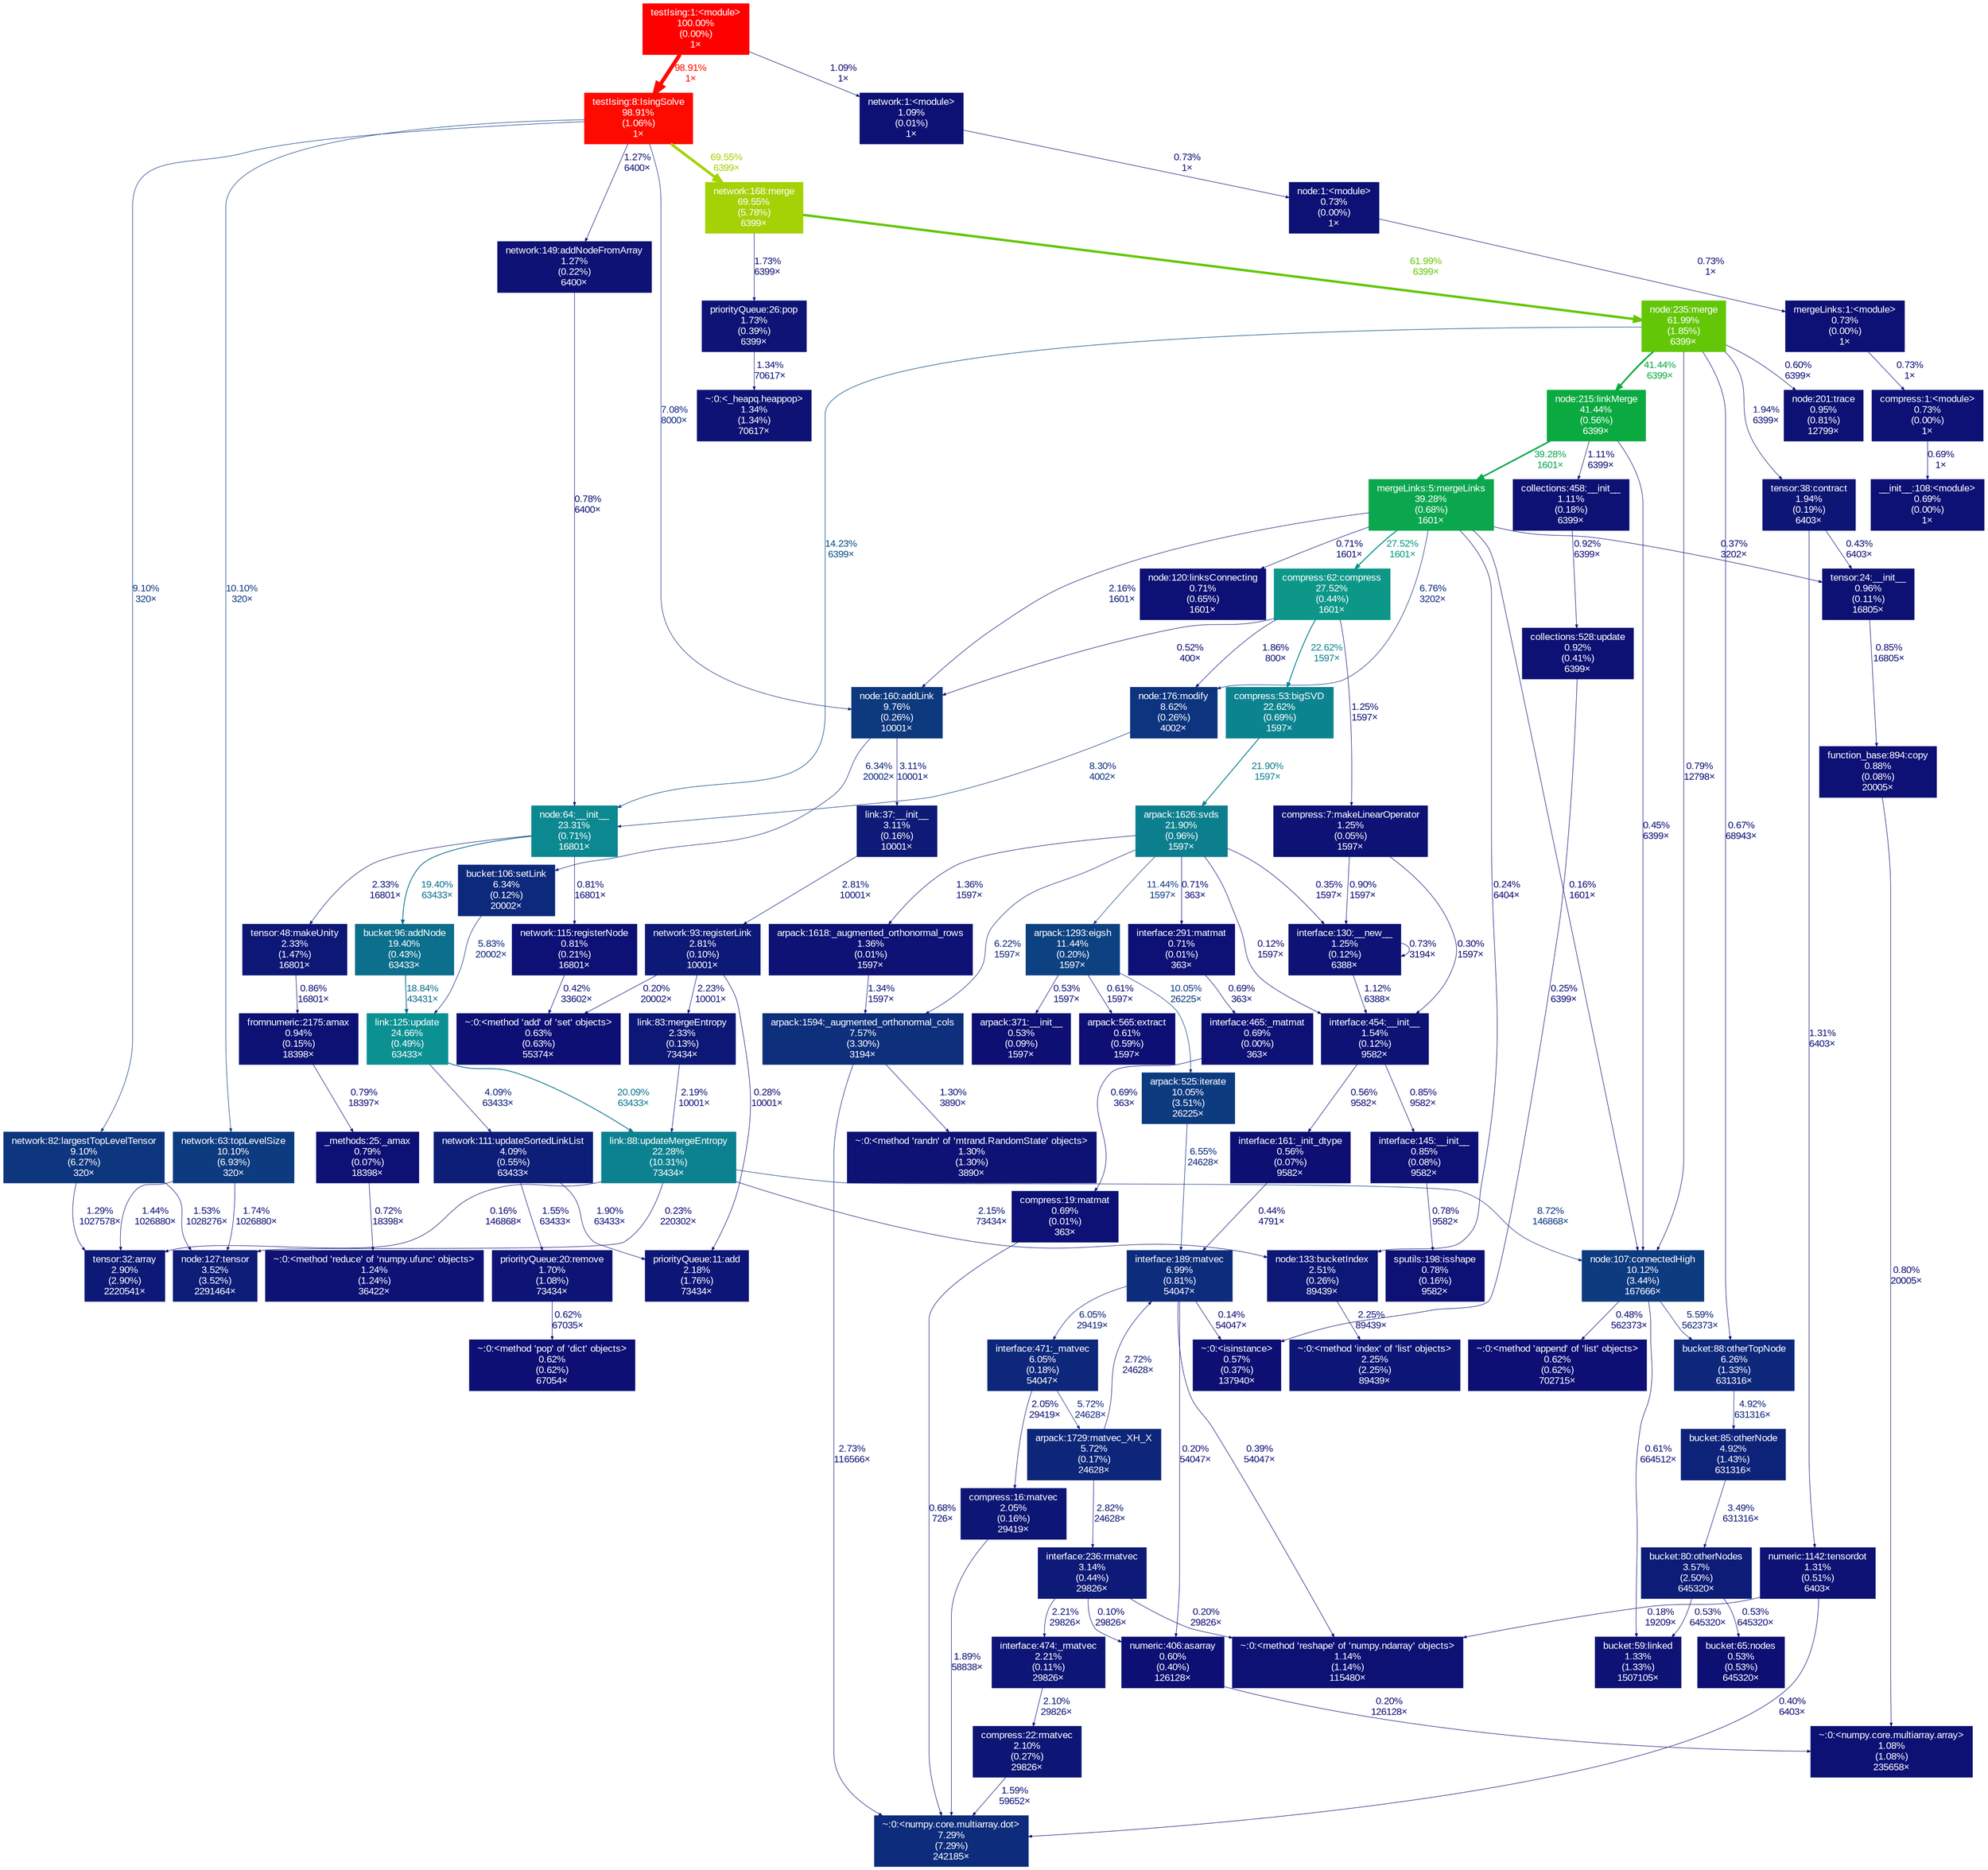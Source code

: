 digraph {
	graph [fontname=Arial, nodesep=0.125, ranksep=0.25];
	node [fontcolor=white, fontname=Arial, height=0, shape=box, style=filled, width=0];
	edge [fontname=Arial];
	7 [color="#fd0b00", fontcolor="#ffffff", fontsize="10.00", label="testIsing:8:IsingSolve\n98.91%\n(1.06%)\n1×", tooltip="testIsing.py"];
	7 -> 19 [arrowsize="0.83", color="#a5d207", fontcolor="#a5d207", fontsize="10.00", label="69.55%\n6399×", labeldistance="2.78", penwidth="2.78"];
	7 -> 112 [arrowsize="0.35", color="#0d367e", fontcolor="#0d367e", fontsize="10.00", label="9.10%\n320×", labeldistance="0.50", penwidth="0.50"];
	7 -> 296 [arrowsize="0.35", color="#0d2c7c", fontcolor="#0d2c7c", fontsize="10.00", label="7.08%\n8000×", labeldistance="0.50", penwidth="0.50"];
	7 -> 347 [arrowsize="0.35", color="#0d1274", fontcolor="#0d1274", fontsize="10.00", label="1.27%\n6400×", labeldistance="0.50", penwidth="0.50"];
	7 -> 604 [arrowsize="0.35", color="#0d3b80", fontcolor="#0d3b80", fontsize="10.00", label="10.10%\n320×", labeldistance="0.50", penwidth="0.50"];
	19 [color="#a5d207", fontcolor="#ffffff", fontsize="10.00", label="network:168:merge\n69.55%\n(5.78%)\n6399×", tooltip="../TensorNetwork/network.py"];
	19 -> 181 [arrowsize="0.79", color="#63c708", fontcolor="#63c708", fontsize="10.00", label="61.99%\n6399×", labeldistance="2.48", penwidth="2.48"];
	19 -> 1022 [arrowsize="0.35", color="#0d1475", fontcolor="#0d1475", fontsize="10.00", label="1.73%\n6399×", labeldistance="0.50", penwidth="0.50"];
	49 [color="#0d1174", fontcolor="#ffffff", fontsize="10.00", label="fromnumeric:2175:amax\n0.94%\n(0.15%)\n18398×", tooltip="/usr/local/lib/python2.7/site-packages/numpy/core/fromnumeric.py"];
	49 -> 472 [arrowsize="0.35", color="#0d1074", fontcolor="#0d1074", fontsize="10.00", label="0.79%\n18397×", labeldistance="0.50", penwidth="0.50"];
	101 [color="#0c7f8f", fontcolor="#ffffff", fontsize="10.00", label="arpack:1626:svds\n21.90%\n(0.96%)\n1597×", tooltip="/usr/local/lib/python2.7/site-packages/scipy/sparse/linalg/eigen/arpack/arpack.py"];
	101 -> 184 [arrowsize="0.35", color="#0d0d73", fontcolor="#0d0d73", fontsize="10.00", label="0.12%\n1597×", labeldistance="0.50", penwidth="0.50"];
	101 -> 186 [arrowsize="0.35", color="#0d0e73", fontcolor="#0d0e73", fontsize="10.00", label="0.35%\n1597×", labeldistance="0.50", penwidth="0.50"];
	101 -> 330 [arrowsize="0.35", color="#0d4282", fontcolor="#0d4282", fontsize="10.00", label="11.44%\n1597×", labeldistance="0.50", penwidth="0.50"];
	101 -> 372 [arrowsize="0.35", color="#0d287b", fontcolor="#0d287b", fontsize="10.00", label="6.22%\n1597×", labeldistance="0.50", penwidth="0.50"];
	101 -> 483 [arrowsize="0.35", color="#0d1074", fontcolor="#0d1074", fontsize="10.00", label="0.71%\n363×", labeldistance="0.50", penwidth="0.50"];
	101 -> 784 [arrowsize="0.35", color="#0d1274", fontcolor="#0d1274", fontsize="10.00", label="1.36%\n1597×", labeldistance="0.50", penwidth="0.50"];
	111 [color="#0ba74e", fontcolor="#ffffff", fontsize="10.00", label="mergeLinks:5:mergeLinks\n39.28%\n(0.68%)\n1601×", tooltip="../TensorNetwork/mergeLinks.py"];
	111 -> 180 [arrowsize="0.35", color="#0d0d73", fontcolor="#0d0d73", fontsize="10.00", label="0.16%\n1601×", labeldistance="0.50", penwidth="0.50"];
	111 -> 224 [arrowsize="0.35", color="#0d2b7b", fontcolor="#0d2b7b", fontsize="10.00", label="6.76%\n3202×", labeldistance="0.50", penwidth="0.50"];
	111 -> 225 [arrowsize="0.52", color="#0c9789", fontcolor="#0c9789", fontsize="10.00", label="27.52%\n1601×", labeldistance="1.10", penwidth="1.10"];
	111 -> 296 [arrowsize="0.35", color="#0d1676", fontcolor="#0d1676", fontsize="10.00", label="2.16%\n1601×", labeldistance="0.50", penwidth="0.50"];
	111 -> 345 [arrowsize="0.35", color="#0d0e73", fontcolor="#0d0e73", fontsize="10.00", label="0.37%\n3202×", labeldistance="0.50", penwidth="0.50"];
	111 -> 598 [arrowsize="0.35", color="#0d1074", fontcolor="#0d1074", fontsize="10.00", label="0.71%\n1601×", labeldistance="0.50", penwidth="0.50"];
	111 -> 715 [arrowsize="0.35", color="#0d0e73", fontcolor="#0d0e73", fontsize="10.00", label="0.24%\n6404×", labeldistance="0.50", penwidth="0.50"];
	112 [color="#0d367e", fontcolor="#ffffff", fontsize="10.00", label="network:82:largestTopLevelTensor\n9.10%\n(6.27%)\n320×", tooltip="../TensorNetwork/network.py"];
	112 -> 801 [arrowsize="0.35", color="#0d1274", fontcolor="#0d1274", fontsize="10.00", label="1.29%\n1027578×", labeldistance="0.50", penwidth="0.50"];
	112 -> 958 [arrowsize="0.35", color="#0d1375", fontcolor="#0d1375", fontsize="10.00", label="1.53%\n1028276×", labeldistance="0.50", penwidth="0.50"];
	113 [color="#0c8190", fontcolor="#ffffff", fontsize="10.00", label="link:88:updateMergeEntropy\n22.28%\n(10.31%)\n73434×", tooltip="../TensorNetwork/link.py"];
	113 -> 180 [arrowsize="0.35", color="#0d347e", fontcolor="#0d347e", fontsize="10.00", label="8.72%\n146868×", labeldistance="0.50", penwidth="0.50"];
	113 -> 715 [arrowsize="0.35", color="#0d1675", fontcolor="#0d1675", fontsize="10.00", label="2.15%\n73434×", labeldistance="0.50", penwidth="0.50"];
	113 -> 801 [arrowsize="0.35", color="#0d0d73", fontcolor="#0d0d73", fontsize="10.00", label="0.16%\n146868×", labeldistance="0.50", penwidth="0.50"];
	113 -> 958 [arrowsize="0.35", color="#0d0e73", fontcolor="#0d0e73", fontsize="10.00", label="0.23%\n220302×", labeldistance="0.50", penwidth="0.50"];
	117 [color="#0d297b", fontcolor="#ffffff", fontsize="10.00", label="bucket:106:setLink\n6.34%\n(0.12%)\n20002×", tooltip="../TensorNetwork/bucket.py"];
	117 -> 263 [arrowsize="0.35", color="#0d267a", fontcolor="#0d267a", fontsize="10.00", label="5.83%\n20002×", labeldistance="0.50", penwidth="0.50"];
	127 [color="#0d1074", fontcolor="#ffffff", fontsize="10.00", label="__init__:108:<module>\n0.69%\n(0.00%)\n1×", tooltip="/usr/local/lib/python2.7/site-packages/scipy/sparse/linalg/__init__.py"];
	136 [color="#0c6f8c", fontcolor="#ffffff", fontsize="10.00", label="bucket:96:addNode\n19.40%\n(0.43%)\n63433×", tooltip="../TensorNetwork/bucket.py"];
	136 -> 263 [arrowsize="0.43", color="#0c6c8b", fontcolor="#0c6c8b", fontsize="10.00", label="18.84%\n43431×", labeldistance="0.75", penwidth="0.75"];
	137 [color="#0c8891", fontcolor="#ffffff", fontsize="10.00", label="node:64:__init__\n23.31%\n(0.71%)\n16801×", tooltip="../TensorNetwork/node.py"];
	137 -> 136 [arrowsize="0.44", color="#0c6f8c", fontcolor="#0c6f8c", fontsize="10.00", label="19.40%\n63433×", labeldistance="0.78", penwidth="0.78"];
	137 -> 462 [arrowsize="0.35", color="#0d1776", fontcolor="#0d1776", fontsize="10.00", label="2.33%\n16801×", labeldistance="0.50", penwidth="0.50"];
	137 -> 701 [arrowsize="0.35", color="#0d1074", fontcolor="#0d1074", fontsize="10.00", label="0.81%\n16801×", labeldistance="0.50", penwidth="0.50"];
	142 [color="#0d1174", fontcolor="#ffffff", fontsize="10.00", label="network:1:<module>\n1.09%\n(0.01%)\n1×", tooltip="../TensorNetwork/network.py"];
	142 -> 638 [arrowsize="0.35", color="#0d1074", fontcolor="#0d1074", fontsize="10.00", label="0.73%\n1×", labeldistance="0.50", penwidth="0.50"];
	143 [color="#ff0000", fontcolor="#ffffff", fontsize="10.00", label="testIsing:1:<module>\n100.00%\n(0.00%)\n1×", tooltip="testIsing.py"];
	143 -> 7 [arrowsize="0.99", color="#fd0b00", fontcolor="#fd0b00", fontsize="10.00", label="98.91%\n1×", labeldistance="3.96", penwidth="3.96"];
	143 -> 142 [arrowsize="0.35", color="#0d1174", fontcolor="#0d1174", fontsize="10.00", label="1.09%\n1×", labeldistance="0.50", penwidth="0.50"];
	161 [color="#0d2279", fontcolor="#ffffff", fontsize="10.00", label="bucket:85:otherNode\n4.92%\n(1.43%)\n631316×", tooltip="../TensorNetwork/bucket.py"];
	161 -> 211 [arrowsize="0.35", color="#0d1c77", fontcolor="#0d1c77", fontsize="10.00", label="3.49%\n631316×", labeldistance="0.50", penwidth="0.50"];
	162 [color="#0d287b", fontcolor="#ffffff", fontsize="10.00", label="bucket:88:otherTopNode\n6.26%\n(1.33%)\n631316×", tooltip="../TensorNetwork/bucket.py"];
	162 -> 161 [arrowsize="0.35", color="#0d2279", fontcolor="#0d2279", fontsize="10.00", label="4.92%\n631316×", labeldistance="0.50", penwidth="0.50"];
	166 [color="#0d1074", fontcolor="#ffffff", fontsize="10.00", label="compress:19:matmat\n0.69%\n(0.01%)\n363×", tooltip="../TensorNetwork/compress.py"];
	166 -> 646 [arrowsize="0.35", color="#0d1074", fontcolor="#0d1074", fontsize="10.00", label="0.68%\n726×", labeldistance="0.50", penwidth="0.50"];
	167 [color="#0d1074", fontcolor="#ffffff", fontsize="10.00", label="interface:465:_matmat\n0.69%\n(0.00%)\n363×", tooltip="/usr/local/lib/python2.7/site-packages/scipy/sparse/linalg/interface.py"];
	167 -> 166 [arrowsize="0.35", color="#0d1074", fontcolor="#0d1074", fontsize="10.00", label="0.69%\n363×", labeldistance="0.50", penwidth="0.50"];
	176 [color="#0d0f73", fontcolor="#ffffff", fontsize="10.00", label="~:0:<isinstance>\n0.57%\n(0.37%)\n137940×", tooltip="~"];
	180 [color="#0d3b80", fontcolor="#ffffff", fontsize="10.00", label="node:107:connectedHigh\n10.12%\n(3.44%)\n167666×", tooltip="../TensorNetwork/node.py"];
	180 -> 162 [arrowsize="0.35", color="#0d257a", fontcolor="#0d257a", fontsize="10.00", label="5.59%\n562373×", labeldistance="0.50", penwidth="0.50"];
	180 -> 401 [arrowsize="0.35", color="#0d0f74", fontcolor="#0d0f74", fontsize="10.00", label="0.61%\n664512×", labeldistance="0.50", penwidth="0.50"];
	180 -> 775 [arrowsize="0.35", color="#0d0f73", fontcolor="#0d0f73", fontsize="10.00", label="0.48%\n562373×", labeldistance="0.50", penwidth="0.50"];
	181 [color="#63c708", fontcolor="#ffffff", fontsize="10.00", label="node:235:merge\n61.99%\n(1.85%)\n6399×", tooltip="../TensorNetwork/node.py"];
	181 -> 137 [arrowsize="0.38", color="#0c5185", fontcolor="#0c5185", fontsize="10.00", label="14.23%\n6399×", labeldistance="0.57", penwidth="0.57"];
	181 -> 162 [arrowsize="0.35", color="#0d0f74", fontcolor="#0d0f74", fontsize="10.00", label="0.67%\n68943×", labeldistance="0.50", penwidth="0.50"];
	181 -> 180 [arrowsize="0.35", color="#0d1074", fontcolor="#0d1074", fontsize="10.00", label="0.79%\n12798×", labeldistance="0.50", penwidth="0.50"];
	181 -> 346 [arrowsize="0.35", color="#0d1575", fontcolor="#0d1575", fontsize="10.00", label="1.94%\n6399×", labeldistance="0.50", penwidth="0.50"];
	181 -> 352 [arrowsize="0.64", color="#0baa41", fontcolor="#0baa41", fontsize="10.00", label="41.44%\n6399×", labeldistance="1.66", penwidth="1.66"];
	181 -> 400 [arrowsize="0.35", color="#0d0f74", fontcolor="#0d0f74", fontsize="10.00", label="0.60%\n6399×", labeldistance="0.50", penwidth="0.50"];
	184 [color="#0d1375", fontcolor="#ffffff", fontsize="10.00", label="interface:454:__init__\n1.54%\n(0.12%)\n9582×", tooltip="/usr/local/lib/python2.7/site-packages/scipy/sparse/linalg/interface.py"];
	184 -> 559 [arrowsize="0.35", color="#0d0f73", fontcolor="#0d0f73", fontsize="10.00", label="0.56%\n9582×", labeldistance="0.50", penwidth="0.50"];
	184 -> 689 [arrowsize="0.35", color="#0d1074", fontcolor="#0d1074", fontsize="10.00", label="0.85%\n9582×", labeldistance="0.50", penwidth="0.50"];
	185 [color="#0d1274", fontcolor="#ffffff", fontsize="10.00", label="compress:7:makeLinearOperator\n1.25%\n(0.05%)\n1597×", tooltip="../TensorNetwork/compress.py"];
	185 -> 184 [arrowsize="0.35", color="#0d0e73", fontcolor="#0d0e73", fontsize="10.00", label="0.30%\n1597×", labeldistance="0.50", penwidth="0.50"];
	185 -> 186 [arrowsize="0.35", color="#0d1074", fontcolor="#0d1074", fontsize="10.00", label="0.90%\n1597×", labeldistance="0.50", penwidth="0.50"];
	186 [color="#0d1274", fontcolor="#ffffff", fontsize="10.00", label="interface:130:__new__\n1.25%\n(0.12%)\n6388×", tooltip="/usr/local/lib/python2.7/site-packages/scipy/sparse/linalg/interface.py"];
	186 -> 184 [arrowsize="0.35", color="#0d1174", fontcolor="#0d1174", fontsize="10.00", label="1.12%\n6388×", labeldistance="0.50", penwidth="0.50"];
	186 -> 186 [arrowsize="0.35", color="#0d1074", fontcolor="#0d1074", fontsize="10.00", label="0.73%\n3194×", labeldistance="0.50", penwidth="0.50"];
	205 [color="#0d1a77", fontcolor="#ffffff", fontsize="10.00", label="link:37:__init__\n3.11%\n(0.16%)\n10001×", tooltip="../TensorNetwork/link.py"];
	205 -> 380 [arrowsize="0.35", color="#0d1976", fontcolor="#0d1976", fontsize="10.00", label="2.81%\n10001×", labeldistance="0.50", penwidth="0.50"];
	210 [color="#0d0f73", fontcolor="#ffffff", fontsize="10.00", label="bucket:65:nodes\n0.53%\n(0.53%)\n645320×", tooltip="../TensorNetwork/bucket.py"];
	211 [color="#0d1c77", fontcolor="#ffffff", fontsize="10.00", label="bucket:80:otherNodes\n3.57%\n(2.50%)\n645320×", tooltip="../TensorNetwork/bucket.py"];
	211 -> 210 [arrowsize="0.35", color="#0d0f73", fontcolor="#0d0f73", fontsize="10.00", label="0.53%\n645320×", labeldistance="0.50", penwidth="0.50"];
	211 -> 401 [arrowsize="0.35", color="#0d0f73", fontcolor="#0d0f73", fontsize="10.00", label="0.53%\n645320×", labeldistance="0.50", penwidth="0.50"];
	224 [color="#0d347e", fontcolor="#ffffff", fontsize="10.00", label="node:176:modify\n8.62%\n(0.26%)\n4002×", tooltip="../TensorNetwork/node.py"];
	224 -> 137 [arrowsize="0.35", color="#0d327d", fontcolor="#0d327d", fontsize="10.00", label="8.30%\n4002×", labeldistance="0.50", penwidth="0.50"];
	225 [color="#0c9789", fontcolor="#ffffff", fontsize="10.00", label="compress:62:compress\n27.52%\n(0.44%)\n1601×", tooltip="../TensorNetwork/compress.py"];
	225 -> 185 [arrowsize="0.35", color="#0d1274", fontcolor="#0d1274", fontsize="10.00", label="1.25%\n1597×", labeldistance="0.50", penwidth="0.50"];
	225 -> 224 [arrowsize="0.35", color="#0d1475", fontcolor="#0d1475", fontsize="10.00", label="1.86%\n800×", labeldistance="0.50", penwidth="0.50"];
	225 -> 296 [arrowsize="0.35", color="#0d0f73", fontcolor="#0d0f73", fontsize="10.00", label="0.52%\n400×", labeldistance="0.50", penwidth="0.50"];
	225 -> 519 [arrowsize="0.48", color="#0c8490", fontcolor="#0c8490", fontsize="10.00", label="22.62%\n1597×", labeldistance="0.90", penwidth="0.90"];
	262 [color="#0d1776", fontcolor="#ffffff", fontsize="10.00", label="link:83:mergeEntropy\n2.33%\n(0.13%)\n73434×", tooltip="../TensorNetwork/link.py"];
	262 -> 113 [arrowsize="0.35", color="#0d1676", fontcolor="#0d1676", fontsize="10.00", label="2.19%\n10001×", labeldistance="0.50", penwidth="0.50"];
	263 [color="#0c9193", fontcolor="#ffffff", fontsize="10.00", label="link:125:update\n24.66%\n(0.49%)\n63433×", tooltip="../TensorNetwork/link.py"];
	263 -> 113 [arrowsize="0.45", color="#0c748d", fontcolor="#0c748d", fontsize="10.00", label="20.09%\n63433×", labeldistance="0.80", penwidth="0.80"];
	263 -> 379 [arrowsize="0.35", color="#0d1e78", fontcolor="#0d1e78", fontsize="10.00", label="4.09%\n63433×", labeldistance="0.50", penwidth="0.50"];
	268 [color="#0d0f73", fontcolor="#ffffff", fontsize="10.00", label="arpack:371:__init__\n0.53%\n(0.09%)\n1597×", tooltip="/usr/local/lib/python2.7/site-packages/scipy/sparse/linalg/eigen/arpack/arpack.py"];
	296 [color="#0d397f", fontcolor="#ffffff", fontsize="10.00", label="node:160:addLink\n9.76%\n(0.26%)\n10001×", tooltip="../TensorNetwork/node.py"];
	296 -> 117 [arrowsize="0.35", color="#0d297b", fontcolor="#0d297b", fontsize="10.00", label="6.34%\n20002×", labeldistance="0.50", penwidth="0.50"];
	296 -> 205 [arrowsize="0.35", color="#0d1a77", fontcolor="#0d1a77", fontsize="10.00", label="3.11%\n10001×", labeldistance="0.50", penwidth="0.50"];
	327 [color="#0d1274", fontcolor="#ffffff", fontsize="10.00", label="numeric:1142:tensordot\n1.31%\n(0.51%)\n6403×", tooltip="/usr/local/lib/python2.7/site-packages/numpy/core/numeric.py"];
	327 -> 646 [arrowsize="0.35", color="#0d0e73", fontcolor="#0d0e73", fontsize="10.00", label="0.40%\n6403×", labeldistance="0.50", penwidth="0.50"];
	327 -> 791 [arrowsize="0.35", color="#0d0d73", fontcolor="#0d0d73", fontsize="10.00", label="0.18%\n19209×", labeldistance="0.50", penwidth="0.50"];
	330 [color="#0d4282", fontcolor="#ffffff", fontsize="10.00", label="arpack:1293:eigsh\n11.44%\n(0.20%)\n1597×", tooltip="/usr/local/lib/python2.7/site-packages/scipy/sparse/linalg/eigen/arpack/arpack.py"];
	330 -> 268 [arrowsize="0.35", color="#0d0f73", fontcolor="#0d0f73", fontsize="10.00", label="0.53%\n1597×", labeldistance="0.50", penwidth="0.50"];
	330 -> 857 [arrowsize="0.35", color="#0d3b80", fontcolor="#0d3b80", fontsize="10.00", label="10.05%\n26225×", labeldistance="0.50", penwidth="0.50"];
	330 -> 1024 [arrowsize="0.35", color="#0d0f74", fontcolor="#0d0f74", fontsize="10.00", label="0.61%\n1597×", labeldistance="0.50", penwidth="0.50"];
	345 [color="#0d1174", fontcolor="#ffffff", fontsize="10.00", label="tensor:24:__init__\n0.96%\n(0.11%)\n16805×", tooltip="../TensorNetwork/tensor.py"];
	345 -> 879 [arrowsize="0.35", color="#0d1074", fontcolor="#0d1074", fontsize="10.00", label="0.85%\n16805×", labeldistance="0.50", penwidth="0.50"];
	346 [color="#0d1575", fontcolor="#ffffff", fontsize="10.00", label="tensor:38:contract\n1.94%\n(0.19%)\n6403×", tooltip="../TensorNetwork/tensor.py"];
	346 -> 327 [arrowsize="0.35", color="#0d1274", fontcolor="#0d1274", fontsize="10.00", label="1.31%\n6403×", labeldistance="0.50", penwidth="0.50"];
	346 -> 345 [arrowsize="0.35", color="#0d0f73", fontcolor="#0d0f73", fontsize="10.00", label="0.43%\n6403×", labeldistance="0.50", penwidth="0.50"];
	347 [color="#0d1274", fontcolor="#ffffff", fontsize="10.00", label="network:149:addNodeFromArray\n1.27%\n(0.22%)\n6400×", tooltip="../TensorNetwork/network.py"];
	347 -> 137 [arrowsize="0.35", color="#0d1074", fontcolor="#0d1074", fontsize="10.00", label="0.78%\n6400×", labeldistance="0.50", penwidth="0.50"];
	351 [color="#0d1174", fontcolor="#ffffff", fontsize="10.00", label="collections:458:__init__\n1.11%\n(0.18%)\n6399×", tooltip="/usr/local/Cellar/python/2.7.12/Frameworks/Python.framework/Versions/2.7/lib/python2.7/collections.py"];
	351 -> 376 [arrowsize="0.35", color="#0d1174", fontcolor="#0d1174", fontsize="10.00", label="0.92%\n6399×", labeldistance="0.50", penwidth="0.50"];
	352 [color="#0baa41", fontcolor="#ffffff", fontsize="10.00", label="node:215:linkMerge\n41.44%\n(0.56%)\n6399×", tooltip="../TensorNetwork/node.py"];
	352 -> 111 [arrowsize="0.63", color="#0ba74e", fontcolor="#0ba74e", fontsize="10.00", label="39.28%\n1601×", labeldistance="1.57", penwidth="1.57"];
	352 -> 180 [arrowsize="0.35", color="#0d0f73", fontcolor="#0d0f73", fontsize="10.00", label="0.45%\n6399×", labeldistance="0.50", penwidth="0.50"];
	352 -> 351 [arrowsize="0.35", color="#0d1174", fontcolor="#0d1174", fontsize="10.00", label="1.11%\n6399×", labeldistance="0.50", penwidth="0.50"];
	372 [color="#0d2f7c", fontcolor="#ffffff", fontsize="10.00", label="arpack:1594:_augmented_orthonormal_cols\n7.57%\n(3.30%)\n3194×", tooltip="/usr/local/lib/python2.7/site-packages/scipy/sparse/linalg/eigen/arpack/arpack.py"];
	372 -> 646 [arrowsize="0.35", color="#0d1876", fontcolor="#0d1876", fontsize="10.00", label="2.73%\n116566×", labeldistance="0.50", penwidth="0.50"];
	372 -> 851 [arrowsize="0.35", color="#0d1274", fontcolor="#0d1274", fontsize="10.00", label="1.30%\n3890×", labeldistance="0.50", penwidth="0.50"];
	376 [color="#0d1174", fontcolor="#ffffff", fontsize="10.00", label="collections:528:update\n0.92%\n(0.41%)\n6399×", tooltip="/usr/local/Cellar/python/2.7.12/Frameworks/Python.framework/Versions/2.7/lib/python2.7/collections.py"];
	376 -> 176 [arrowsize="0.35", color="#0d0e73", fontcolor="#0d0e73", fontsize="10.00", label="0.25%\n6399×", labeldistance="0.50", penwidth="0.50"];
	379 [color="#0d1e78", fontcolor="#ffffff", fontsize="10.00", label="network:111:updateSortedLinkList\n4.09%\n(0.55%)\n63433×", tooltip="../TensorNetwork/network.py"];
	379 -> 423 [arrowsize="0.35", color="#0d1375", fontcolor="#0d1375", fontsize="10.00", label="1.55%\n63433×", labeldistance="0.50", penwidth="0.50"];
	379 -> 455 [arrowsize="0.35", color="#0d1575", fontcolor="#0d1575", fontsize="10.00", label="1.90%\n63433×", labeldistance="0.50", penwidth="0.50"];
	380 [color="#0d1976", fontcolor="#ffffff", fontsize="10.00", label="network:93:registerLink\n2.81%\n(0.10%)\n10001×", tooltip="../TensorNetwork/network.py"];
	380 -> 262 [arrowsize="0.35", color="#0d1676", fontcolor="#0d1676", fontsize="10.00", label="2.23%\n10001×", labeldistance="0.50", penwidth="0.50"];
	380 -> 455 [arrowsize="0.35", color="#0d0e73", fontcolor="#0d0e73", fontsize="10.00", label="0.28%\n10001×", labeldistance="0.50", penwidth="0.50"];
	380 -> 726 [arrowsize="0.35", color="#0d0e73", fontcolor="#0d0e73", fontsize="10.00", label="0.20%\n20002×", labeldistance="0.50", penwidth="0.50"];
	400 [color="#0d1174", fontcolor="#ffffff", fontsize="10.00", label="node:201:trace\n0.95%\n(0.81%)\n12799×", tooltip="../TensorNetwork/node.py"];
	401 [color="#0d1274", fontcolor="#ffffff", fontsize="10.00", label="bucket:59:linked\n1.33%\n(1.33%)\n1507105×", tooltip="../TensorNetwork/bucket.py"];
	423 [color="#0d1475", fontcolor="#ffffff", fontsize="10.00", label="priorityQueue:20:remove\n1.70%\n(1.08%)\n73434×", tooltip="../TensorNetwork/priorityQueue.py"];
	423 -> 972 [arrowsize="0.35", color="#0d0f74", fontcolor="#0d0f74", fontsize="10.00", label="0.62%\n67035×", labeldistance="0.50", penwidth="0.50"];
	455 [color="#0d1676", fontcolor="#ffffff", fontsize="10.00", label="priorityQueue:11:add\n2.18%\n(1.76%)\n73434×", tooltip="../TensorNetwork/priorityQueue.py"];
	462 [color="#0d1776", fontcolor="#ffffff", fontsize="10.00", label="tensor:48:makeUnity\n2.33%\n(1.47%)\n16801×", tooltip="../TensorNetwork/tensor.py"];
	462 -> 49 [arrowsize="0.35", color="#0d1074", fontcolor="#0d1074", fontsize="10.00", label="0.86%\n16801×", labeldistance="0.50", penwidth="0.50"];
	471 [color="#0d1274", fontcolor="#ffffff", fontsize="10.00", label="~:0:<method 'reduce' of 'numpy.ufunc' objects>\n1.24%\n(1.24%)\n36422×", tooltip="~"];
	472 [color="#0d1074", fontcolor="#ffffff", fontsize="10.00", label="_methods:25:_amax\n0.79%\n(0.07%)\n18398×", tooltip="/usr/local/lib/python2.7/site-packages/numpy/core/_methods.py"];
	472 -> 471 [arrowsize="0.35", color="#0d1074", fontcolor="#0d1074", fontsize="10.00", label="0.72%\n18398×", labeldistance="0.50", penwidth="0.50"];
	483 [color="#0d1074", fontcolor="#ffffff", fontsize="10.00", label="interface:291:matmat\n0.71%\n(0.01%)\n363×", tooltip="/usr/local/lib/python2.7/site-packages/scipy/sparse/linalg/interface.py"];
	483 -> 167 [arrowsize="0.35", color="#0d1074", fontcolor="#0d1074", fontsize="10.00", label="0.69%\n363×", labeldistance="0.50", penwidth="0.50"];
	484 [color="#0d1a77", fontcolor="#ffffff", fontsize="10.00", label="interface:236:rmatvec\n3.14%\n(0.44%)\n29826×", tooltip="/usr/local/lib/python2.7/site-packages/scipy/sparse/linalg/interface.py"];
	484 -> 555 [arrowsize="0.35", color="#0d0d73", fontcolor="#0d0d73", fontsize="10.00", label="0.10%\n29826×", labeldistance="0.50", penwidth="0.50"];
	484 -> 791 [arrowsize="0.35", color="#0d0e73", fontcolor="#0d0e73", fontsize="10.00", label="0.20%\n29826×", labeldistance="0.50", penwidth="0.50"];
	484 -> 865 [arrowsize="0.35", color="#0d1676", fontcolor="#0d1676", fontsize="10.00", label="2.21%\n29826×", labeldistance="0.50", penwidth="0.50"];
	486 [color="#0d2c7c", fontcolor="#ffffff", fontsize="10.00", label="interface:189:matvec\n6.99%\n(0.81%)\n54047×", tooltip="/usr/local/lib/python2.7/site-packages/scipy/sparse/linalg/interface.py"];
	486 -> 176 [arrowsize="0.35", color="#0d0d73", fontcolor="#0d0d73", fontsize="10.00", label="0.14%\n54047×", labeldistance="0.50", penwidth="0.50"];
	486 -> 555 [arrowsize="0.35", color="#0d0e73", fontcolor="#0d0e73", fontsize="10.00", label="0.20%\n54047×", labeldistance="0.50", penwidth="0.50"];
	486 -> 791 [arrowsize="0.35", color="#0d0e73", fontcolor="#0d0e73", fontsize="10.00", label="0.39%\n54047×", labeldistance="0.50", penwidth="0.50"];
	486 -> 1042 [arrowsize="0.35", color="#0d277b", fontcolor="#0d277b", fontsize="10.00", label="6.05%\n29419×", labeldistance="0.50", penwidth="0.50"];
	519 [color="#0c8490", fontcolor="#ffffff", fontsize="10.00", label="compress:53:bigSVD\n22.62%\n(0.69%)\n1597×", tooltip="../TensorNetwork/compress.py"];
	519 -> 101 [arrowsize="0.47", color="#0c7f8f", fontcolor="#0c7f8f", fontsize="10.00", label="21.90%\n1597×", labeldistance="0.88", penwidth="0.88"];
	555 [color="#0d0f74", fontcolor="#ffffff", fontsize="10.00", label="numeric:406:asarray\n0.60%\n(0.40%)\n126128×", tooltip="/usr/local/lib/python2.7/site-packages/numpy/core/numeric.py"];
	555 -> 877 [arrowsize="0.35", color="#0d0e73", fontcolor="#0d0e73", fontsize="10.00", label="0.20%\n126128×", labeldistance="0.50", penwidth="0.50"];
	559 [color="#0d0f73", fontcolor="#ffffff", fontsize="10.00", label="interface:161:_init_dtype\n0.56%\n(0.07%)\n9582×", tooltip="/usr/local/lib/python2.7/site-packages/scipy/sparse/linalg/interface.py"];
	559 -> 486 [arrowsize="0.35", color="#0d0f73", fontcolor="#0d0f73", fontsize="10.00", label="0.44%\n4791×", labeldistance="0.50", penwidth="0.50"];
	598 [color="#0d1074", fontcolor="#ffffff", fontsize="10.00", label="node:120:linksConnecting\n0.71%\n(0.65%)\n1601×", tooltip="../TensorNetwork/node.py"];
	604 [color="#0d3b80", fontcolor="#ffffff", fontsize="10.00", label="network:63:topLevelSize\n10.10%\n(6.93%)\n320×", tooltip="../TensorNetwork/network.py"];
	604 -> 801 [arrowsize="0.35", color="#0d1375", fontcolor="#0d1375", fontsize="10.00", label="1.44%\n1026880×", labeldistance="0.50", penwidth="0.50"];
	604 -> 958 [arrowsize="0.35", color="#0d1475", fontcolor="#0d1475", fontsize="10.00", label="1.74%\n1026880×", labeldistance="0.50", penwidth="0.50"];
	638 [color="#0d1074", fontcolor="#ffffff", fontsize="10.00", label="node:1:<module>\n0.73%\n(0.00%)\n1×", tooltip="../TensorNetwork/node.py"];
	638 -> 808 [arrowsize="0.35", color="#0d1074", fontcolor="#0d1074", fontsize="10.00", label="0.73%\n1×", labeldistance="0.50", penwidth="0.50"];
	646 [color="#0d2d7c", fontcolor="#ffffff", fontsize="10.00", label="~:0:<numpy.core.multiarray.dot>\n7.29%\n(7.29%)\n242185×", tooltip="~"];
	647 [color="#0d1575", fontcolor="#ffffff", fontsize="10.00", label="compress:16:matvec\n2.05%\n(0.16%)\n29419×", tooltip="../TensorNetwork/compress.py"];
	647 -> 646 [arrowsize="0.35", color="#0d1575", fontcolor="#0d1575", fontsize="10.00", label="1.89%\n58838×", labeldistance="0.50", penwidth="0.50"];
	648 [color="#0d1675", fontcolor="#ffffff", fontsize="10.00", label="compress:22:rmatvec\n2.10%\n(0.27%)\n29826×", tooltip="../TensorNetwork/compress.py"];
	648 -> 646 [arrowsize="0.35", color="#0d1375", fontcolor="#0d1375", fontsize="10.00", label="1.59%\n59652×", labeldistance="0.50", penwidth="0.50"];
	689 [color="#0d1074", fontcolor="#ffffff", fontsize="10.00", label="interface:145:__init__\n0.85%\n(0.08%)\n9582×", tooltip="/usr/local/lib/python2.7/site-packages/scipy/sparse/linalg/interface.py"];
	689 -> 832 [arrowsize="0.35", color="#0d1074", fontcolor="#0d1074", fontsize="10.00", label="0.78%\n9582×", labeldistance="0.50", penwidth="0.50"];
	701 [color="#0d1074", fontcolor="#ffffff", fontsize="10.00", label="network:115:registerNode\n0.81%\n(0.21%)\n16801×", tooltip="../TensorNetwork/network.py"];
	701 -> 726 [arrowsize="0.35", color="#0d0e73", fontcolor="#0d0e73", fontsize="10.00", label="0.42%\n33602×", labeldistance="0.50", penwidth="0.50"];
	715 [color="#0d1776", fontcolor="#ffffff", fontsize="10.00", label="node:133:bucketIndex\n2.51%\n(0.26%)\n89439×", tooltip="../TensorNetwork/node.py"];
	715 -> 1141 [arrowsize="0.35", color="#0d1676", fontcolor="#0d1676", fontsize="10.00", label="2.25%\n89439×", labeldistance="0.50", penwidth="0.50"];
	726 [color="#0d0f74", fontcolor="#ffffff", fontsize="10.00", label="~:0:<method 'add' of 'set' objects>\n0.63%\n(0.63%)\n55374×", tooltip="~"];
	775 [color="#0d0f74", fontcolor="#ffffff", fontsize="10.00", label="~:0:<method 'append' of 'list' objects>\n0.62%\n(0.62%)\n702715×", tooltip="~"];
	784 [color="#0d1274", fontcolor="#ffffff", fontsize="10.00", label="arpack:1618:_augmented_orthonormal_rows\n1.36%\n(0.01%)\n1597×", tooltip="/usr/local/lib/python2.7/site-packages/scipy/sparse/linalg/eigen/arpack/arpack.py"];
	784 -> 372 [arrowsize="0.35", color="#0d1274", fontcolor="#0d1274", fontsize="10.00", label="1.34%\n1597×", labeldistance="0.50", penwidth="0.50"];
	791 [color="#0d1174", fontcolor="#ffffff", fontsize="10.00", label="~:0:<method 'reshape' of 'numpy.ndarray' objects>\n1.14%\n(1.14%)\n115480×", tooltip="~"];
	801 [color="#0d1976", fontcolor="#ffffff", fontsize="10.00", label="tensor:32:array\n2.90%\n(2.90%)\n2220541×", tooltip="../TensorNetwork/tensor.py"];
	808 [color="#0d1074", fontcolor="#ffffff", fontsize="10.00", label="mergeLinks:1:<module>\n0.73%\n(0.00%)\n1×", tooltip="../TensorNetwork/mergeLinks.py"];
	808 -> 854 [arrowsize="0.35", color="#0d1074", fontcolor="#0d1074", fontsize="10.00", label="0.73%\n1×", labeldistance="0.50", penwidth="0.50"];
	832 [color="#0d1074", fontcolor="#ffffff", fontsize="10.00", label="sputils:198:isshape\n0.78%\n(0.16%)\n9582×", tooltip="/usr/local/lib/python2.7/site-packages/scipy/sparse/sputils.py"];
	851 [color="#0d1274", fontcolor="#ffffff", fontsize="10.00", label="~:0:<method 'randn' of 'mtrand.RandomState' objects>\n1.30%\n(1.30%)\n3890×", tooltip="~"];
	854 [color="#0d1074", fontcolor="#ffffff", fontsize="10.00", label="compress:1:<module>\n0.73%\n(0.00%)\n1×", tooltip="../TensorNetwork/compress.py"];
	854 -> 127 [arrowsize="0.35", color="#0d1074", fontcolor="#0d1074", fontsize="10.00", label="0.69%\n1×", labeldistance="0.50", penwidth="0.50"];
	857 [color="#0d3b80", fontcolor="#ffffff", fontsize="10.00", label="arpack:525:iterate\n10.05%\n(3.51%)\n26225×", tooltip="/usr/local/lib/python2.7/site-packages/scipy/sparse/linalg/eigen/arpack/arpack.py"];
	857 -> 486 [arrowsize="0.35", color="#0d2a7b", fontcolor="#0d2a7b", fontsize="10.00", label="6.55%\n24628×", labeldistance="0.50", penwidth="0.50"];
	858 [color="#0d267a", fontcolor="#ffffff", fontsize="10.00", label="arpack:1729:matvec_XH_X\n5.72%\n(0.17%)\n24628×", tooltip="/usr/local/lib/python2.7/site-packages/scipy/sparse/linalg/eigen/arpack/arpack.py"];
	858 -> 484 [arrowsize="0.35", color="#0d1976", fontcolor="#0d1976", fontsize="10.00", label="2.82%\n24628×", labeldistance="0.50", penwidth="0.50"];
	858 -> 486 [arrowsize="0.35", color="#0d1876", fontcolor="#0d1876", fontsize="10.00", label="2.72%\n24628×", labeldistance="0.50", penwidth="0.50"];
	865 [color="#0d1676", fontcolor="#ffffff", fontsize="10.00", label="interface:474:_rmatvec\n2.21%\n(0.11%)\n29826×", tooltip="/usr/local/lib/python2.7/site-packages/scipy/sparse/linalg/interface.py"];
	865 -> 648 [arrowsize="0.35", color="#0d1675", fontcolor="#0d1675", fontsize="10.00", label="2.10%\n29826×", labeldistance="0.50", penwidth="0.50"];
	877 [color="#0d1174", fontcolor="#ffffff", fontsize="10.00", label="~:0:<numpy.core.multiarray.array>\n1.08%\n(1.08%)\n235658×", tooltip="~"];
	879 [color="#0d1074", fontcolor="#ffffff", fontsize="10.00", label="function_base:894:copy\n0.88%\n(0.08%)\n20005×", tooltip="/usr/local/lib/python2.7/site-packages/numpy/lib/function_base.py"];
	879 -> 877 [arrowsize="0.35", color="#0d1074", fontcolor="#0d1074", fontsize="10.00", label="0.80%\n20005×", labeldistance="0.50", penwidth="0.50"];
	958 [color="#0d1c77", fontcolor="#ffffff", fontsize="10.00", label="node:127:tensor\n3.52%\n(3.52%)\n2291464×", tooltip="../TensorNetwork/node.py"];
	972 [color="#0d0f74", fontcolor="#ffffff", fontsize="10.00", label="~:0:<method 'pop' of 'dict' objects>\n0.62%\n(0.62%)\n67054×", tooltip="~"];
	1021 [color="#0d1274", fontcolor="#ffffff", fontsize="10.00", label="~:0:<_heapq.heappop>\n1.34%\n(1.34%)\n70617×", tooltip="~"];
	1022 [color="#0d1475", fontcolor="#ffffff", fontsize="10.00", label="priorityQueue:26:pop\n1.73%\n(0.39%)\n6399×", tooltip="../TensorNetwork/priorityQueue.py"];
	1022 -> 1021 [arrowsize="0.35", color="#0d1274", fontcolor="#0d1274", fontsize="10.00", label="1.34%\n70617×", labeldistance="0.50", penwidth="0.50"];
	1024 [color="#0d0f74", fontcolor="#ffffff", fontsize="10.00", label="arpack:565:extract\n0.61%\n(0.59%)\n1597×", tooltip="/usr/local/lib/python2.7/site-packages/scipy/sparse/linalg/eigen/arpack/arpack.py"];
	1042 [color="#0d277b", fontcolor="#ffffff", fontsize="10.00", label="interface:471:_matvec\n6.05%\n(0.18%)\n54047×", tooltip="/usr/local/lib/python2.7/site-packages/scipy/sparse/linalg/interface.py"];
	1042 -> 647 [arrowsize="0.35", color="#0d1575", fontcolor="#0d1575", fontsize="10.00", label="2.05%\n29419×", labeldistance="0.50", penwidth="0.50"];
	1042 -> 858 [arrowsize="0.35", color="#0d267a", fontcolor="#0d267a", fontsize="10.00", label="5.72%\n24628×", labeldistance="0.50", penwidth="0.50"];
	1141 [color="#0d1676", fontcolor="#ffffff", fontsize="10.00", label="~:0:<method 'index' of 'list' objects>\n2.25%\n(2.25%)\n89439×", tooltip="~"];
}
